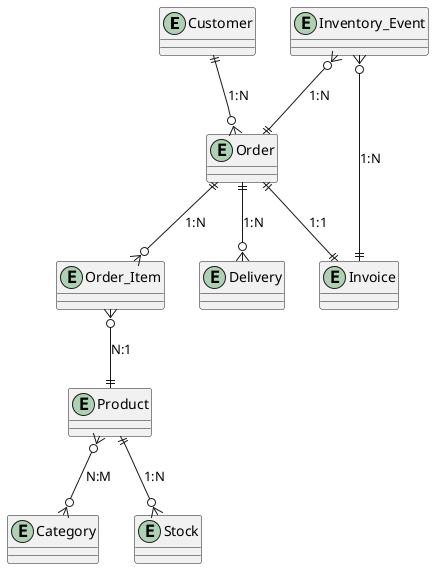 @startuml steg 5

entity Customer {}
entity Order {}
entity Product {}
entity Category {}
entity Stock {}
entity Order_Item {}
entity Delivery {}
entity Invoice {}
entity Inventory_Event {}

Customer ||--o{ Order : "1:N"
Order ||--o{ Order_Item : "1:N"
Order_Item }o--|| Product : "N:1"
Product }o--o{ Category : "N:M"
Product ||--o{ Stock : "1:N"
Order ||--|| Invoice : "1:1"
Order ||--o{ Delivery : "1:N"
Inventory_Event }o--|| Order : "1:N"
Inventory_Event }o--|| Invoice : "1:N"

@enduml